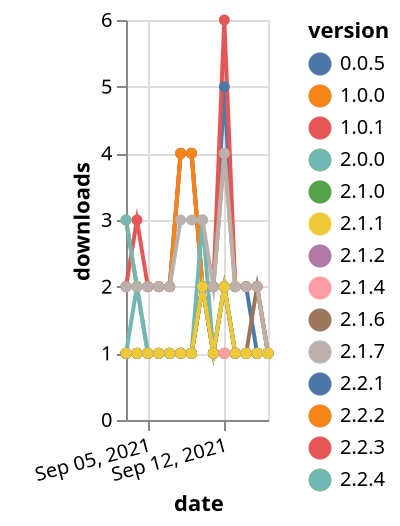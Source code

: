 {"$schema": "https://vega.github.io/schema/vega-lite/v5.json", "description": "A simple bar chart with embedded data.", "data": {"values": [{"date": "2021-09-03", "total": 2355, "delta": 2, "version": "0.0.5"}, {"date": "2021-09-04", "total": 2357, "delta": 2, "version": "0.0.5"}, {"date": "2021-09-05", "total": 2359, "delta": 2, "version": "0.0.5"}, {"date": "2021-09-06", "total": 2361, "delta": 2, "version": "0.0.5"}, {"date": "2021-09-07", "total": 2363, "delta": 2, "version": "0.0.5"}, {"date": "2021-09-08", "total": 2367, "delta": 4, "version": "0.0.5"}, {"date": "2021-09-09", "total": 2371, "delta": 4, "version": "0.0.5"}, {"date": "2021-09-10", "total": 2373, "delta": 2, "version": "0.0.5"}, {"date": "2021-09-11", "total": 2375, "delta": 2, "version": "0.0.5"}, {"date": "2021-09-12", "total": 2380, "delta": 5, "version": "0.0.5"}, {"date": "2021-09-13", "total": 2382, "delta": 2, "version": "0.0.5"}, {"date": "2021-09-14", "total": 2384, "delta": 2, "version": "0.0.5"}, {"date": "2021-09-15", "total": 2385, "delta": 1, "version": "0.0.5"}, {"date": "2021-09-16", "total": 2386, "delta": 1, "version": "0.0.5"}, {"date": "2021-09-03", "total": 246, "delta": 1, "version": "2.1.6"}, {"date": "2021-09-04", "total": 247, "delta": 1, "version": "2.1.6"}, {"date": "2021-09-05", "total": 248, "delta": 1, "version": "2.1.6"}, {"date": "2021-09-06", "total": 249, "delta": 1, "version": "2.1.6"}, {"date": "2021-09-07", "total": 250, "delta": 1, "version": "2.1.6"}, {"date": "2021-09-08", "total": 251, "delta": 1, "version": "2.1.6"}, {"date": "2021-09-09", "total": 252, "delta": 1, "version": "2.1.6"}, {"date": "2021-09-10", "total": 254, "delta": 2, "version": "2.1.6"}, {"date": "2021-09-11", "total": 255, "delta": 1, "version": "2.1.6"}, {"date": "2021-09-12", "total": 256, "delta": 1, "version": "2.1.6"}, {"date": "2021-09-13", "total": 257, "delta": 1, "version": "2.1.6"}, {"date": "2021-09-14", "total": 258, "delta": 1, "version": "2.1.6"}, {"date": "2021-09-15", "total": 260, "delta": 2, "version": "2.1.6"}, {"date": "2021-09-16", "total": 261, "delta": 1, "version": "2.1.6"}, {"date": "2021-09-03", "total": 247, "delta": 1, "version": "2.2.3"}, {"date": "2021-09-04", "total": 248, "delta": 1, "version": "2.2.3"}, {"date": "2021-09-05", "total": 249, "delta": 1, "version": "2.2.3"}, {"date": "2021-09-06", "total": 250, "delta": 1, "version": "2.2.3"}, {"date": "2021-09-07", "total": 251, "delta": 1, "version": "2.2.3"}, {"date": "2021-09-08", "total": 252, "delta": 1, "version": "2.2.3"}, {"date": "2021-09-09", "total": 253, "delta": 1, "version": "2.2.3"}, {"date": "2021-09-10", "total": 255, "delta": 2, "version": "2.2.3"}, {"date": "2021-09-11", "total": 256, "delta": 1, "version": "2.2.3"}, {"date": "2021-09-12", "total": 258, "delta": 2, "version": "2.2.3"}, {"date": "2021-09-13", "total": 259, "delta": 1, "version": "2.2.3"}, {"date": "2021-09-14", "total": 260, "delta": 1, "version": "2.2.3"}, {"date": "2021-09-15", "total": 261, "delta": 1, "version": "2.2.3"}, {"date": "2021-09-16", "total": 262, "delta": 1, "version": "2.2.3"}, {"date": "2021-09-03", "total": 2388, "delta": 2, "version": "1.0.1"}, {"date": "2021-09-04", "total": 2391, "delta": 3, "version": "1.0.1"}, {"date": "2021-09-05", "total": 2393, "delta": 2, "version": "1.0.1"}, {"date": "2021-09-06", "total": 2395, "delta": 2, "version": "1.0.1"}, {"date": "2021-09-07", "total": 2397, "delta": 2, "version": "1.0.1"}, {"date": "2021-09-08", "total": 2401, "delta": 4, "version": "1.0.1"}, {"date": "2021-09-09", "total": 2405, "delta": 4, "version": "1.0.1"}, {"date": "2021-09-10", "total": 2407, "delta": 2, "version": "1.0.1"}, {"date": "2021-09-11", "total": 2409, "delta": 2, "version": "1.0.1"}, {"date": "2021-09-12", "total": 2415, "delta": 6, "version": "1.0.1"}, {"date": "2021-09-13", "total": 2417, "delta": 2, "version": "1.0.1"}, {"date": "2021-09-14", "total": 2419, "delta": 2, "version": "1.0.1"}, {"date": "2021-09-15", "total": 2421, "delta": 2, "version": "1.0.1"}, {"date": "2021-09-16", "total": 2422, "delta": 1, "version": "1.0.1"}, {"date": "2021-09-03", "total": 246, "delta": 1, "version": "2.1.2"}, {"date": "2021-09-04", "total": 247, "delta": 1, "version": "2.1.2"}, {"date": "2021-09-05", "total": 248, "delta": 1, "version": "2.1.2"}, {"date": "2021-09-06", "total": 249, "delta": 1, "version": "2.1.2"}, {"date": "2021-09-07", "total": 250, "delta": 1, "version": "2.1.2"}, {"date": "2021-09-08", "total": 251, "delta": 1, "version": "2.1.2"}, {"date": "2021-09-09", "total": 252, "delta": 1, "version": "2.1.2"}, {"date": "2021-09-10", "total": 254, "delta": 2, "version": "2.1.2"}, {"date": "2021-09-11", "total": 255, "delta": 1, "version": "2.1.2"}, {"date": "2021-09-12", "total": 256, "delta": 1, "version": "2.1.2"}, {"date": "2021-09-13", "total": 257, "delta": 1, "version": "2.1.2"}, {"date": "2021-09-14", "total": 258, "delta": 1, "version": "2.1.2"}, {"date": "2021-09-15", "total": 259, "delta": 1, "version": "2.1.2"}, {"date": "2021-09-16", "total": 260, "delta": 1, "version": "2.1.2"}, {"date": "2021-09-03", "total": 2511, "delta": 3, "version": "1.0.0"}, {"date": "2021-09-04", "total": 2513, "delta": 2, "version": "1.0.0"}, {"date": "2021-09-05", "total": 2515, "delta": 2, "version": "1.0.0"}, {"date": "2021-09-06", "total": 2517, "delta": 2, "version": "1.0.0"}, {"date": "2021-09-07", "total": 2519, "delta": 2, "version": "1.0.0"}, {"date": "2021-09-08", "total": 2523, "delta": 4, "version": "1.0.0"}, {"date": "2021-09-09", "total": 2527, "delta": 4, "version": "1.0.0"}, {"date": "2021-09-10", "total": 2529, "delta": 2, "version": "1.0.0"}, {"date": "2021-09-11", "total": 2531, "delta": 2, "version": "1.0.0"}, {"date": "2021-09-12", "total": 2535, "delta": 4, "version": "1.0.0"}, {"date": "2021-09-13", "total": 2537, "delta": 2, "version": "1.0.0"}, {"date": "2021-09-14", "total": 2539, "delta": 2, "version": "1.0.0"}, {"date": "2021-09-15", "total": 2541, "delta": 2, "version": "1.0.0"}, {"date": "2021-09-16", "total": 2542, "delta": 1, "version": "1.0.0"}, {"date": "2021-09-03", "total": 315, "delta": 3, "version": "2.2.4"}, {"date": "2021-09-04", "total": 317, "delta": 2, "version": "2.2.4"}, {"date": "2021-09-05", "total": 318, "delta": 1, "version": "2.2.4"}, {"date": "2021-09-06", "total": 319, "delta": 1, "version": "2.2.4"}, {"date": "2021-09-07", "total": 320, "delta": 1, "version": "2.2.4"}, {"date": "2021-09-08", "total": 321, "delta": 1, "version": "2.2.4"}, {"date": "2021-09-09", "total": 322, "delta": 1, "version": "2.2.4"}, {"date": "2021-09-10", "total": 325, "delta": 3, "version": "2.2.4"}, {"date": "2021-09-11", "total": 326, "delta": 1, "version": "2.2.4"}, {"date": "2021-09-12", "total": 327, "delta": 1, "version": "2.2.4"}, {"date": "2021-09-13", "total": 328, "delta": 1, "version": "2.2.4"}, {"date": "2021-09-14", "total": 329, "delta": 1, "version": "2.2.4"}, {"date": "2021-09-15", "total": 330, "delta": 1, "version": "2.2.4"}, {"date": "2021-09-16", "total": 331, "delta": 1, "version": "2.2.4"}, {"date": "2021-09-03", "total": 242, "delta": 1, "version": "2.0.0"}, {"date": "2021-09-04", "total": 244, "delta": 2, "version": "2.0.0"}, {"date": "2021-09-05", "total": 245, "delta": 1, "version": "2.0.0"}, {"date": "2021-09-06", "total": 246, "delta": 1, "version": "2.0.0"}, {"date": "2021-09-07", "total": 247, "delta": 1, "version": "2.0.0"}, {"date": "2021-09-08", "total": 248, "delta": 1, "version": "2.0.0"}, {"date": "2021-09-09", "total": 249, "delta": 1, "version": "2.0.0"}, {"date": "2021-09-10", "total": 251, "delta": 2, "version": "2.0.0"}, {"date": "2021-09-11", "total": 252, "delta": 1, "version": "2.0.0"}, {"date": "2021-09-12", "total": 253, "delta": 1, "version": "2.0.0"}, {"date": "2021-09-13", "total": 254, "delta": 1, "version": "2.0.0"}, {"date": "2021-09-14", "total": 255, "delta": 1, "version": "2.0.0"}, {"date": "2021-09-15", "total": 256, "delta": 1, "version": "2.0.0"}, {"date": "2021-09-16", "total": 257, "delta": 1, "version": "2.0.0"}, {"date": "2021-09-03", "total": 247, "delta": 1, "version": "2.2.2"}, {"date": "2021-09-04", "total": 248, "delta": 1, "version": "2.2.2"}, {"date": "2021-09-05", "total": 249, "delta": 1, "version": "2.2.2"}, {"date": "2021-09-06", "total": 250, "delta": 1, "version": "2.2.2"}, {"date": "2021-09-07", "total": 251, "delta": 1, "version": "2.2.2"}, {"date": "2021-09-08", "total": 252, "delta": 1, "version": "2.2.2"}, {"date": "2021-09-09", "total": 253, "delta": 1, "version": "2.2.2"}, {"date": "2021-09-10", "total": 255, "delta": 2, "version": "2.2.2"}, {"date": "2021-09-11", "total": 256, "delta": 1, "version": "2.2.2"}, {"date": "2021-09-12", "total": 257, "delta": 1, "version": "2.2.2"}, {"date": "2021-09-13", "total": 258, "delta": 1, "version": "2.2.2"}, {"date": "2021-09-14", "total": 259, "delta": 1, "version": "2.2.2"}, {"date": "2021-09-15", "total": 260, "delta": 1, "version": "2.2.2"}, {"date": "2021-09-16", "total": 261, "delta": 1, "version": "2.2.2"}, {"date": "2021-09-03", "total": 243, "delta": 1, "version": "2.1.4"}, {"date": "2021-09-04", "total": 244, "delta": 1, "version": "2.1.4"}, {"date": "2021-09-05", "total": 245, "delta": 1, "version": "2.1.4"}, {"date": "2021-09-06", "total": 246, "delta": 1, "version": "2.1.4"}, {"date": "2021-09-07", "total": 247, "delta": 1, "version": "2.1.4"}, {"date": "2021-09-08", "total": 248, "delta": 1, "version": "2.1.4"}, {"date": "2021-09-09", "total": 249, "delta": 1, "version": "2.1.4"}, {"date": "2021-09-10", "total": 251, "delta": 2, "version": "2.1.4"}, {"date": "2021-09-11", "total": 252, "delta": 1, "version": "2.1.4"}, {"date": "2021-09-12", "total": 253, "delta": 1, "version": "2.1.4"}, {"date": "2021-09-13", "total": 254, "delta": 1, "version": "2.1.4"}, {"date": "2021-09-14", "total": 255, "delta": 1, "version": "2.1.4"}, {"date": "2021-09-15", "total": 256, "delta": 1, "version": "2.1.4"}, {"date": "2021-09-16", "total": 257, "delta": 1, "version": "2.1.4"}, {"date": "2021-09-03", "total": 252, "delta": 1, "version": "2.1.0"}, {"date": "2021-09-04", "total": 253, "delta": 1, "version": "2.1.0"}, {"date": "2021-09-05", "total": 254, "delta": 1, "version": "2.1.0"}, {"date": "2021-09-06", "total": 255, "delta": 1, "version": "2.1.0"}, {"date": "2021-09-07", "total": 256, "delta": 1, "version": "2.1.0"}, {"date": "2021-09-08", "total": 257, "delta": 1, "version": "2.1.0"}, {"date": "2021-09-09", "total": 258, "delta": 1, "version": "2.1.0"}, {"date": "2021-09-10", "total": 260, "delta": 2, "version": "2.1.0"}, {"date": "2021-09-11", "total": 261, "delta": 1, "version": "2.1.0"}, {"date": "2021-09-12", "total": 263, "delta": 2, "version": "2.1.0"}, {"date": "2021-09-13", "total": 264, "delta": 1, "version": "2.1.0"}, {"date": "2021-09-14", "total": 265, "delta": 1, "version": "2.1.0"}, {"date": "2021-09-15", "total": 266, "delta": 1, "version": "2.1.0"}, {"date": "2021-09-16", "total": 267, "delta": 1, "version": "2.1.0"}, {"date": "2021-09-03", "total": 244, "delta": 1, "version": "2.2.1"}, {"date": "2021-09-04", "total": 245, "delta": 1, "version": "2.2.1"}, {"date": "2021-09-05", "total": 246, "delta": 1, "version": "2.2.1"}, {"date": "2021-09-06", "total": 247, "delta": 1, "version": "2.2.1"}, {"date": "2021-09-07", "total": 248, "delta": 1, "version": "2.2.1"}, {"date": "2021-09-08", "total": 249, "delta": 1, "version": "2.2.1"}, {"date": "2021-09-09", "total": 250, "delta": 1, "version": "2.2.1"}, {"date": "2021-09-10", "total": 252, "delta": 2, "version": "2.2.1"}, {"date": "2021-09-11", "total": 253, "delta": 1, "version": "2.2.1"}, {"date": "2021-09-12", "total": 255, "delta": 2, "version": "2.2.1"}, {"date": "2021-09-13", "total": 256, "delta": 1, "version": "2.2.1"}, {"date": "2021-09-14", "total": 257, "delta": 1, "version": "2.2.1"}, {"date": "2021-09-15", "total": 258, "delta": 1, "version": "2.2.1"}, {"date": "2021-09-16", "total": 259, "delta": 1, "version": "2.2.1"}, {"date": "2021-09-03", "total": 2127, "delta": 2, "version": "2.1.7"}, {"date": "2021-09-04", "total": 2129, "delta": 2, "version": "2.1.7"}, {"date": "2021-09-05", "total": 2131, "delta": 2, "version": "2.1.7"}, {"date": "2021-09-06", "total": 2133, "delta": 2, "version": "2.1.7"}, {"date": "2021-09-07", "total": 2135, "delta": 2, "version": "2.1.7"}, {"date": "2021-09-08", "total": 2138, "delta": 3, "version": "2.1.7"}, {"date": "2021-09-09", "total": 2141, "delta": 3, "version": "2.1.7"}, {"date": "2021-09-10", "total": 2144, "delta": 3, "version": "2.1.7"}, {"date": "2021-09-11", "total": 2146, "delta": 2, "version": "2.1.7"}, {"date": "2021-09-12", "total": 2150, "delta": 4, "version": "2.1.7"}, {"date": "2021-09-13", "total": 2152, "delta": 2, "version": "2.1.7"}, {"date": "2021-09-14", "total": 2154, "delta": 2, "version": "2.1.7"}, {"date": "2021-09-15", "total": 2156, "delta": 2, "version": "2.1.7"}, {"date": "2021-09-16", "total": 2157, "delta": 1, "version": "2.1.7"}, {"date": "2021-09-03", "total": 249, "delta": 1, "version": "2.1.1"}, {"date": "2021-09-04", "total": 250, "delta": 1, "version": "2.1.1"}, {"date": "2021-09-05", "total": 251, "delta": 1, "version": "2.1.1"}, {"date": "2021-09-06", "total": 252, "delta": 1, "version": "2.1.1"}, {"date": "2021-09-07", "total": 253, "delta": 1, "version": "2.1.1"}, {"date": "2021-09-08", "total": 254, "delta": 1, "version": "2.1.1"}, {"date": "2021-09-09", "total": 255, "delta": 1, "version": "2.1.1"}, {"date": "2021-09-10", "total": 257, "delta": 2, "version": "2.1.1"}, {"date": "2021-09-11", "total": 258, "delta": 1, "version": "2.1.1"}, {"date": "2021-09-12", "total": 260, "delta": 2, "version": "2.1.1"}, {"date": "2021-09-13", "total": 261, "delta": 1, "version": "2.1.1"}, {"date": "2021-09-14", "total": 262, "delta": 1, "version": "2.1.1"}, {"date": "2021-09-15", "total": 263, "delta": 1, "version": "2.1.1"}, {"date": "2021-09-16", "total": 264, "delta": 1, "version": "2.1.1"}]}, "width": "container", "mark": {"type": "line", "point": {"filled": true}}, "encoding": {"x": {"field": "date", "type": "temporal", "timeUnit": "yearmonthdate", "title": "date", "axis": {"labelAngle": -15}}, "y": {"field": "delta", "type": "quantitative", "title": "downloads"}, "color": {"field": "version", "type": "nominal"}, "tooltip": {"field": "delta"}}}